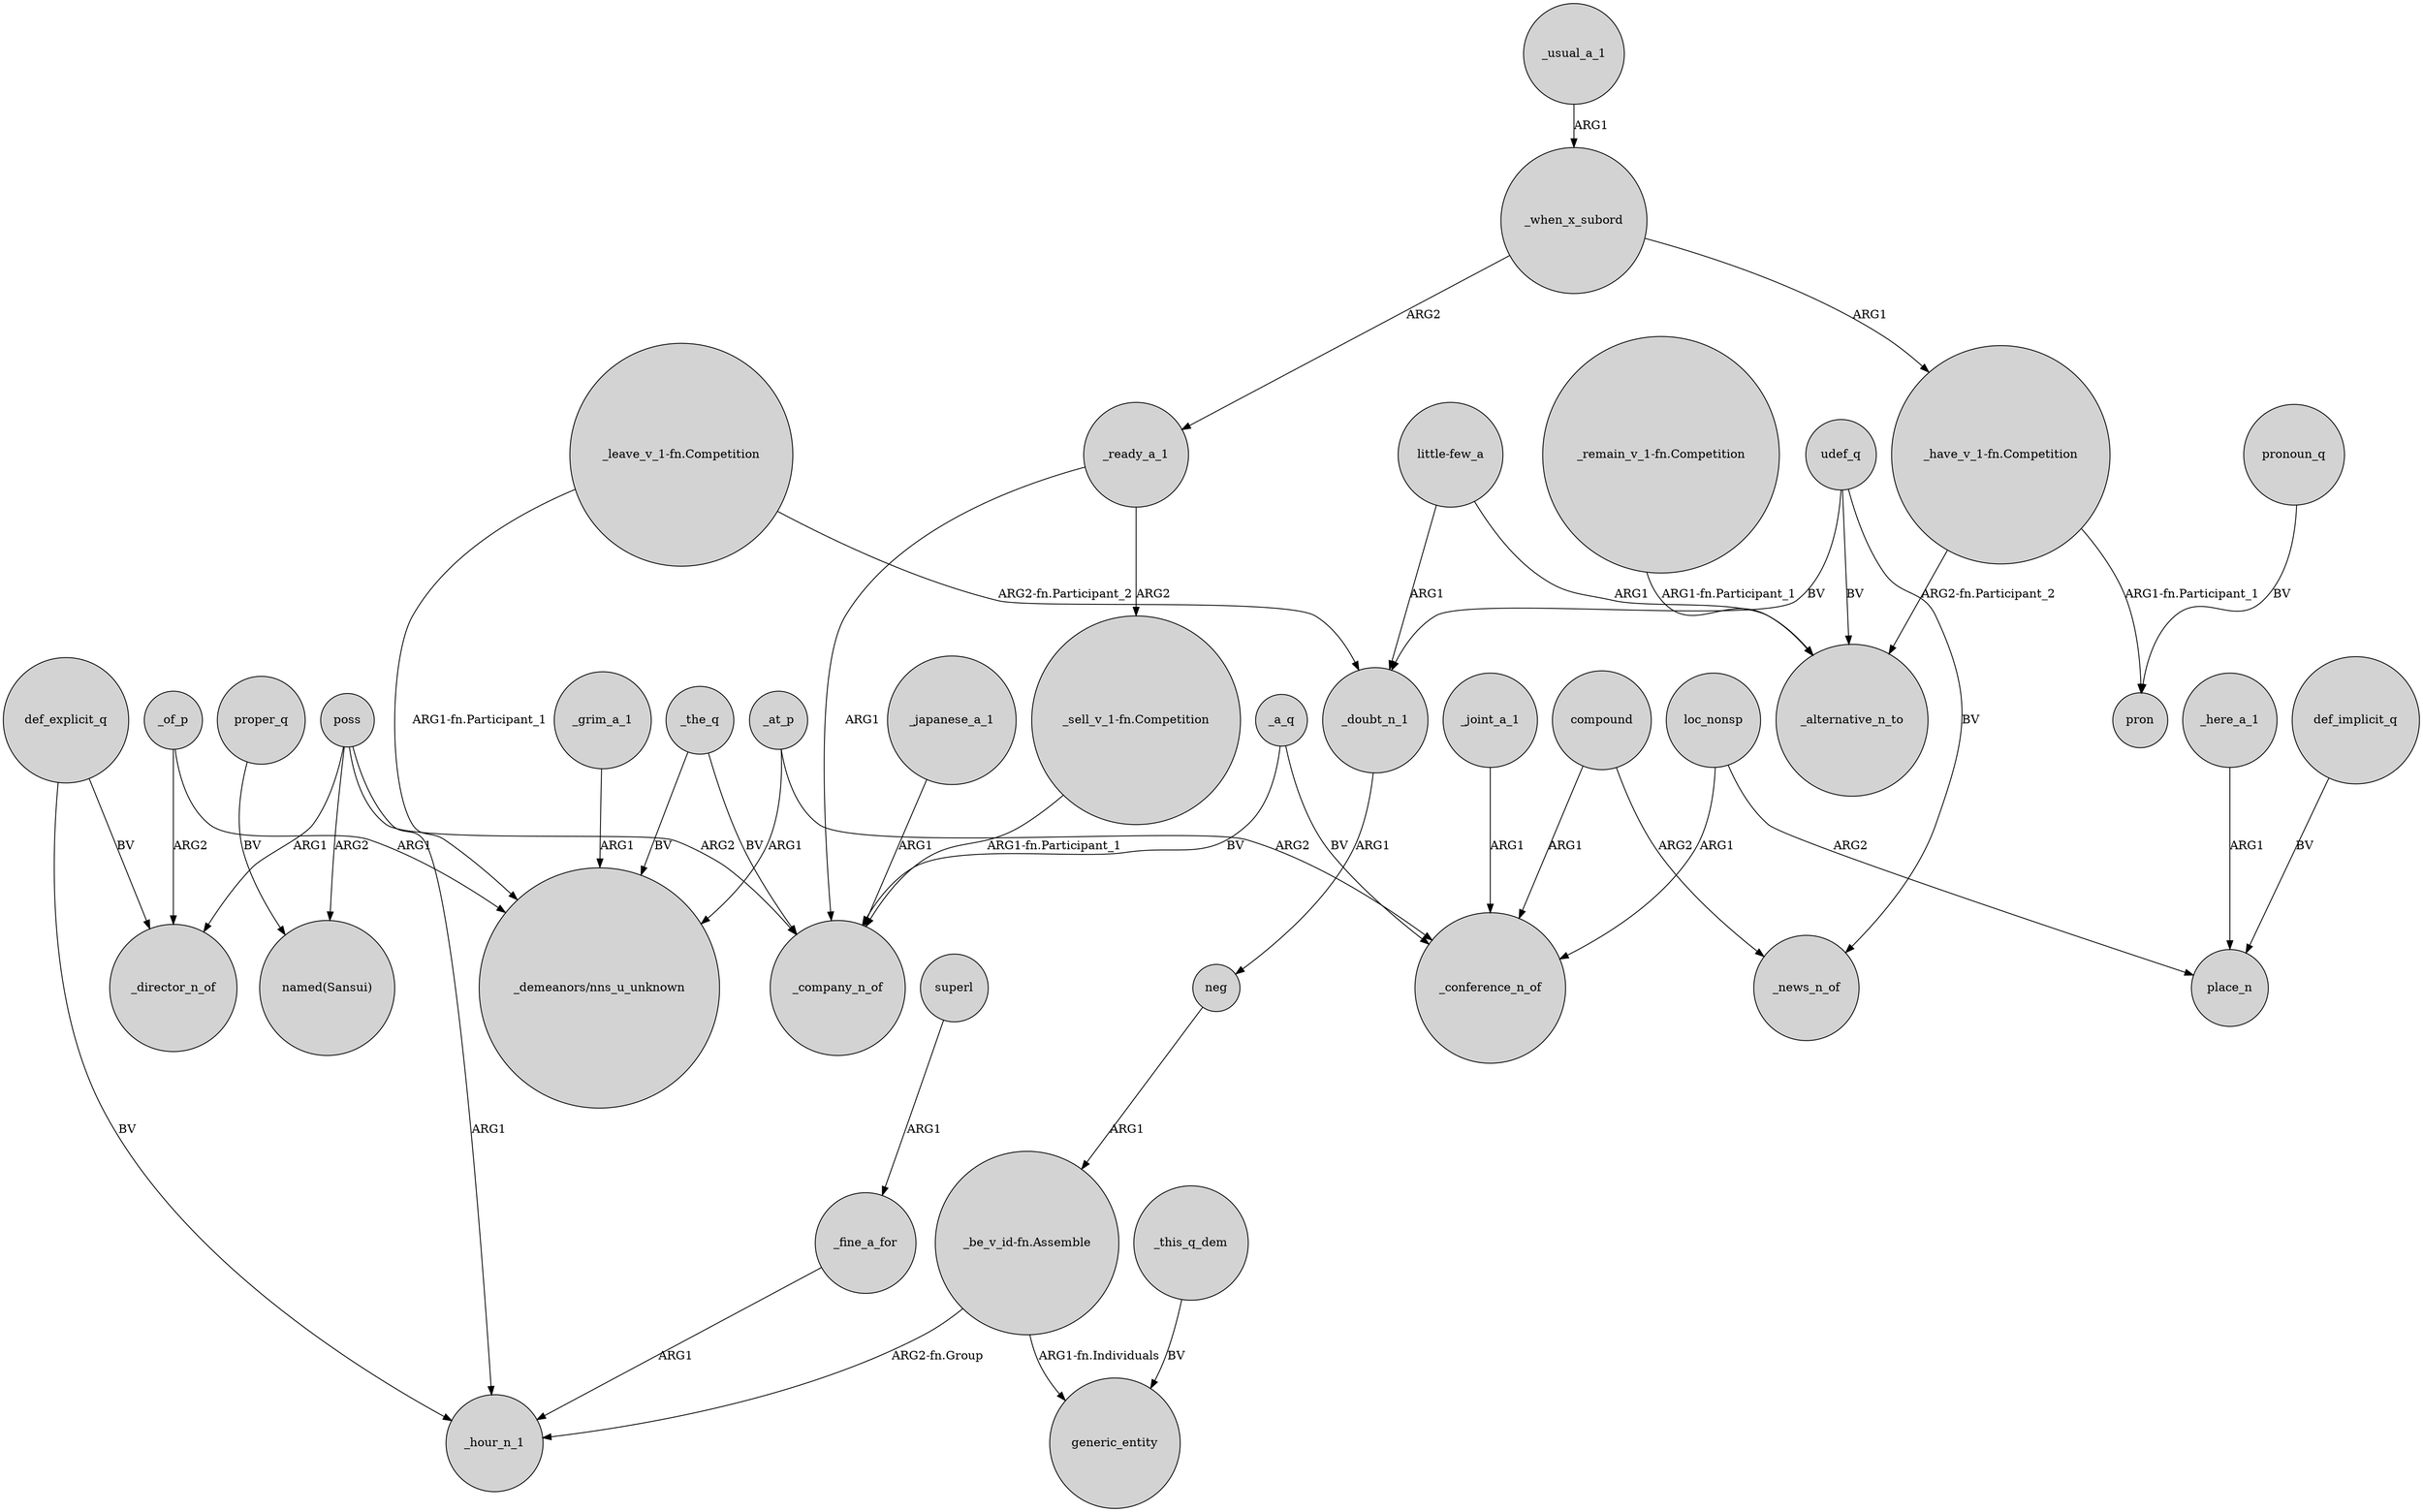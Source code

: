 digraph {
	node [shape=circle style=filled]
	"little-few_a" -> _doubt_n_1 [label=ARG1]
	udef_q -> _alternative_n_to [label=BV]
	_doubt_n_1 -> neg [label=ARG1]
	"_be_v_id-fn.Assemble" -> _hour_n_1 [label="ARG2-fn.Group"]
	udef_q -> _news_n_of [label=BV]
	def_explicit_q -> _director_n_of [label=BV]
	"_have_v_1-fn.Competition" -> _alternative_n_to [label="ARG2-fn.Participant_2"]
	def_implicit_q -> place_n [label=BV]
	"_sell_v_1-fn.Competition" -> _company_n_of [label="ARG1-fn.Participant_1"]
	proper_q -> "named(Sansui)" [label=BV]
	_joint_a_1 -> _conference_n_of [label=ARG1]
	_of_p -> _director_n_of [label=ARG2]
	udef_q -> _doubt_n_1 [label=BV]
	"_have_v_1-fn.Competition" -> pron [label="ARG1-fn.Participant_1"]
	"_leave_v_1-fn.Competition" -> _doubt_n_1 [label="ARG2-fn.Participant_2"]
	poss -> _director_n_of [label=ARG1]
	_a_q -> _company_n_of [label=BV]
	poss -> "named(Sansui)" [label=ARG2]
	_here_a_1 -> place_n [label=ARG1]
	_of_p -> "_demeanors/nns_u_unknown" [label=ARG1]
	_grim_a_1 -> "_demeanors/nns_u_unknown" [label=ARG1]
	_when_x_subord -> _ready_a_1 [label=ARG2]
	_ready_a_1 -> _company_n_of [label=ARG1]
	_usual_a_1 -> _when_x_subord [label=ARG1]
	pronoun_q -> pron [label=BV]
	poss -> _company_n_of [label=ARG2]
	_this_q_dem -> generic_entity [label=BV]
	poss -> _hour_n_1 [label=ARG1]
	superl -> _fine_a_for [label=ARG1]
	"_remain_v_1-fn.Competition" -> _alternative_n_to [label="ARG1-fn.Participant_1"]
	loc_nonsp -> _conference_n_of [label=ARG1]
	"little-few_a" -> _alternative_n_to [label=ARG1]
	neg -> "_be_v_id-fn.Assemble" [label=ARG1]
	_japanese_a_1 -> _company_n_of [label=ARG1]
	_at_p -> "_demeanors/nns_u_unknown" [label=ARG1]
	def_explicit_q -> _hour_n_1 [label=BV]
	"_leave_v_1-fn.Competition" -> "_demeanors/nns_u_unknown" [label="ARG1-fn.Participant_1"]
	_when_x_subord -> "_have_v_1-fn.Competition" [label=ARG1]
	_the_q -> "_demeanors/nns_u_unknown" [label=BV]
	"_be_v_id-fn.Assemble" -> generic_entity [label="ARG1-fn.Individuals"]
	compound -> _news_n_of [label=ARG2]
	loc_nonsp -> place_n [label=ARG2]
	_a_q -> _conference_n_of [label=BV]
	_fine_a_for -> _hour_n_1 [label=ARG1]
	_the_q -> _company_n_of [label=BV]
	_ready_a_1 -> "_sell_v_1-fn.Competition" [label=ARG2]
	_at_p -> _conference_n_of [label=ARG2]
	compound -> _conference_n_of [label=ARG1]
}
